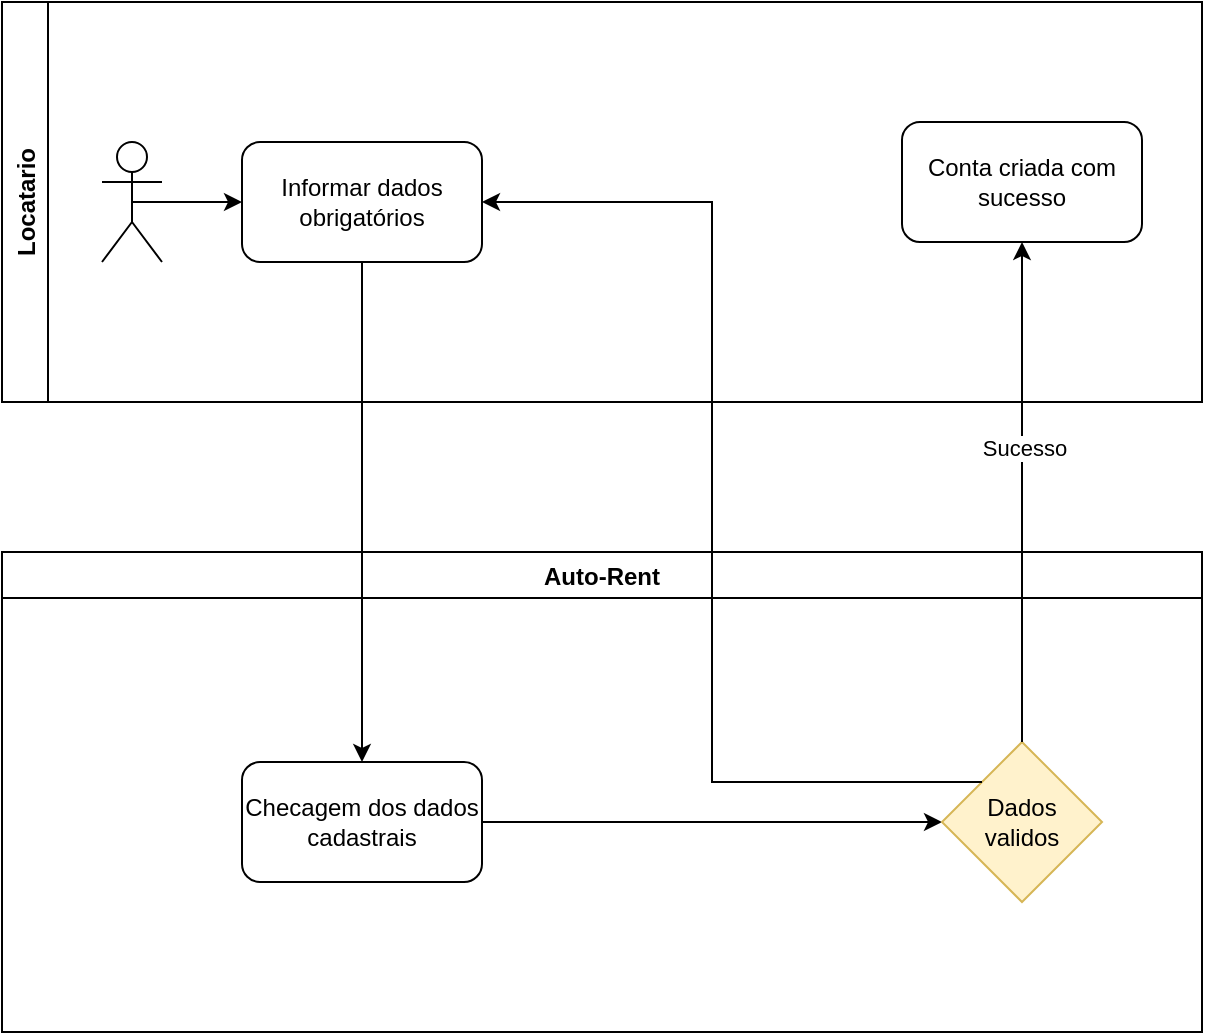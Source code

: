 <mxfile version="17.1.1" type="github">
  <diagram id="QY2IcG3Q2hbOiHZ_Ddlb" name="Page-1">
    <mxGraphModel dx="868" dy="482" grid="1" gridSize="10" guides="1" tooltips="1" connect="1" arrows="1" fold="1" page="1" pageScale="1" pageWidth="827" pageHeight="1169" math="0" shadow="0">
      <root>
        <mxCell id="0" />
        <mxCell id="1" parent="0" />
        <mxCell id="yo7VVVuzdkt2Id4pDzLs-1" value="Locatario" style="swimlane;horizontal=0;" parent="1" vertex="1">
          <mxGeometry x="40" y="70" width="600" height="200" as="geometry">
            <mxRectangle x="40" y="40" width="30" height="70" as="alternateBounds" />
          </mxGeometry>
        </mxCell>
        <mxCell id="yo7VVVuzdkt2Id4pDzLs-2" style="edgeStyle=orthogonalEdgeStyle;rounded=0;orthogonalLoop=1;jettySize=auto;html=1;exitX=0.5;exitY=0.5;exitDx=0;exitDy=0;exitPerimeter=0;entryX=0;entryY=0.5;entryDx=0;entryDy=0;" parent="yo7VVVuzdkt2Id4pDzLs-1" source="yo7VVVuzdkt2Id4pDzLs-3" target="yo7VVVuzdkt2Id4pDzLs-4" edge="1">
          <mxGeometry relative="1" as="geometry" />
        </mxCell>
        <mxCell id="yo7VVVuzdkt2Id4pDzLs-3" value="" style="shape=umlActor;verticalLabelPosition=bottom;verticalAlign=top;html=1;outlineConnect=0;" parent="yo7VVVuzdkt2Id4pDzLs-1" vertex="1">
          <mxGeometry x="50" y="70" width="30" height="60" as="geometry" />
        </mxCell>
        <mxCell id="yo7VVVuzdkt2Id4pDzLs-4" value="Informar dados obrigatórios" style="rounded=1;whiteSpace=wrap;html=1;" parent="yo7VVVuzdkt2Id4pDzLs-1" vertex="1">
          <mxGeometry x="120" y="70" width="120" height="60" as="geometry" />
        </mxCell>
        <mxCell id="yo7VVVuzdkt2Id4pDzLs-53" value="Conta criada com sucesso" style="rounded=1;whiteSpace=wrap;html=1;" parent="yo7VVVuzdkt2Id4pDzLs-1" vertex="1">
          <mxGeometry x="450" y="60" width="120" height="60" as="geometry" />
        </mxCell>
        <mxCell id="yo7VVVuzdkt2Id4pDzLs-22" value="Auto-Rent" style="swimlane;" parent="1" vertex="1">
          <mxGeometry x="40" y="345" width="600" height="240" as="geometry" />
        </mxCell>
        <mxCell id="yo7VVVuzdkt2Id4pDzLs-56" style="edgeStyle=orthogonalEdgeStyle;rounded=0;orthogonalLoop=1;jettySize=auto;html=1;entryX=0;entryY=0.5;entryDx=0;entryDy=0;" parent="yo7VVVuzdkt2Id4pDzLs-22" source="yo7VVVuzdkt2Id4pDzLs-26" target="yo7VVVuzdkt2Id4pDzLs-27" edge="1">
          <mxGeometry relative="1" as="geometry" />
        </mxCell>
        <mxCell id="yo7VVVuzdkt2Id4pDzLs-26" value="Checagem dos dados cadastrais" style="rounded=1;whiteSpace=wrap;html=1;" parent="yo7VVVuzdkt2Id4pDzLs-22" vertex="1">
          <mxGeometry x="120" y="105" width="120" height="60" as="geometry" />
        </mxCell>
        <mxCell id="yo7VVVuzdkt2Id4pDzLs-27" value="Dados &lt;br&gt;validos" style="rhombus;whiteSpace=wrap;html=1;fillColor=#fff2cc;strokeColor=#d6b656;" parent="yo7VVVuzdkt2Id4pDzLs-22" vertex="1">
          <mxGeometry x="470" y="95" width="80" height="80" as="geometry" />
        </mxCell>
        <mxCell id="yo7VVVuzdkt2Id4pDzLs-55" style="edgeStyle=orthogonalEdgeStyle;rounded=0;orthogonalLoop=1;jettySize=auto;html=1;entryX=0.5;entryY=0;entryDx=0;entryDy=0;" parent="1" source="yo7VVVuzdkt2Id4pDzLs-4" target="yo7VVVuzdkt2Id4pDzLs-26" edge="1">
          <mxGeometry relative="1" as="geometry" />
        </mxCell>
        <mxCell id="yo7VVVuzdkt2Id4pDzLs-57" style="edgeStyle=orthogonalEdgeStyle;rounded=0;orthogonalLoop=1;jettySize=auto;html=1;entryX=0.5;entryY=1;entryDx=0;entryDy=0;" parent="1" source="yo7VVVuzdkt2Id4pDzLs-27" target="yo7VVVuzdkt2Id4pDzLs-53" edge="1">
          <mxGeometry relative="1" as="geometry" />
        </mxCell>
        <mxCell id="yo7VVVuzdkt2Id4pDzLs-58" value="Sucesso" style="edgeLabel;html=1;align=center;verticalAlign=middle;resizable=0;points=[];" parent="yo7VVVuzdkt2Id4pDzLs-57" vertex="1" connectable="0">
          <mxGeometry x="0.176" y="-1" relative="1" as="geometry">
            <mxPoint as="offset" />
          </mxGeometry>
        </mxCell>
        <mxCell id="yo7VVVuzdkt2Id4pDzLs-62" style="edgeStyle=orthogonalEdgeStyle;rounded=0;orthogonalLoop=1;jettySize=auto;html=1;exitX=0;exitY=0;exitDx=0;exitDy=0;entryX=1;entryY=0.5;entryDx=0;entryDy=0;" parent="1" source="yo7VVVuzdkt2Id4pDzLs-27" target="yo7VVVuzdkt2Id4pDzLs-4" edge="1">
          <mxGeometry relative="1" as="geometry" />
        </mxCell>
      </root>
    </mxGraphModel>
  </diagram>
</mxfile>
